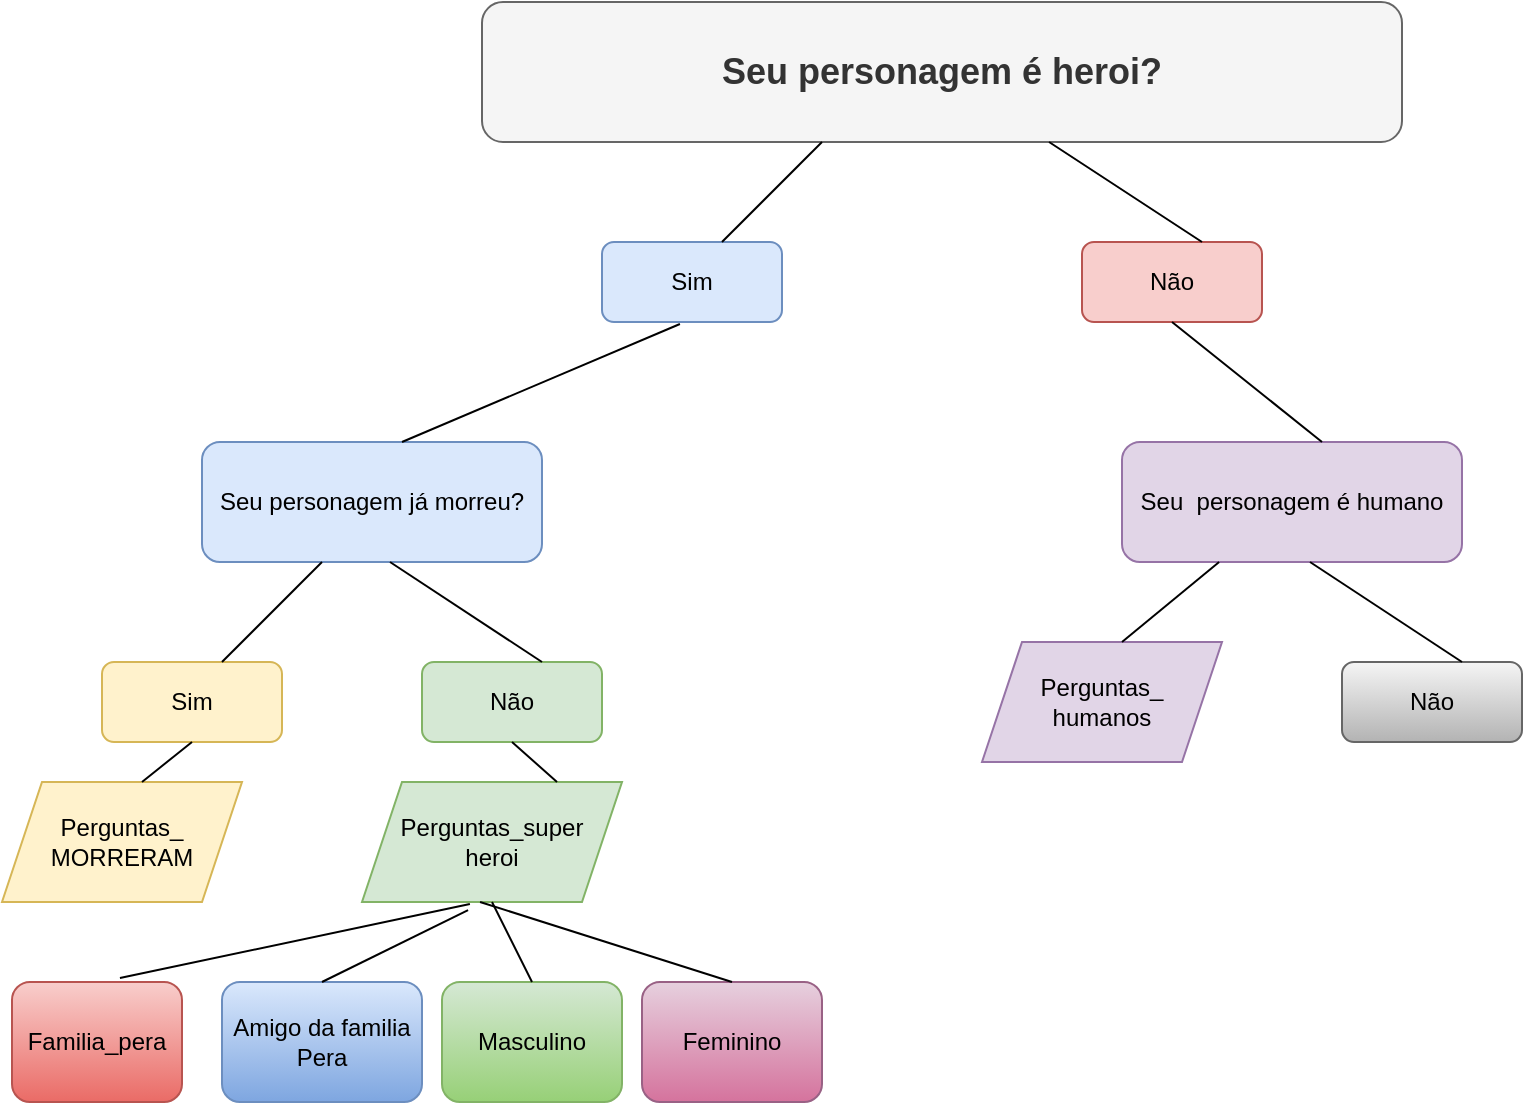 <mxfile version="22.1.11" type="device">
  <diagram name="Page-1" id="yB_QhblmSE4UEMxLMI4U">
    <mxGraphModel dx="1093" dy="620" grid="1" gridSize="10" guides="1" tooltips="1" connect="1" arrows="1" fold="1" page="1" pageScale="1" pageWidth="850" pageHeight="1100" math="0" shadow="0">
      <root>
        <mxCell id="0" />
        <mxCell id="1" parent="0" />
        <mxCell id="_iIOO6hCiXQxucpZOUNH-1" value="&lt;b&gt;&lt;font style=&quot;font-size: 18px;&quot;&gt;Seu personagem é heroi?&lt;/font&gt;&lt;/b&gt;" style="rounded=1;whiteSpace=wrap;html=1;fillColor=#f5f5f5;strokeColor=#666666;fontColor=#333333;" vertex="1" parent="1">
          <mxGeometry x="250" y="30" width="460" height="70" as="geometry" />
        </mxCell>
        <mxCell id="_iIOO6hCiXQxucpZOUNH-2" value="Sim" style="rounded=1;whiteSpace=wrap;html=1;fillColor=#dae8fc;strokeColor=#6c8ebf;" vertex="1" parent="1">
          <mxGeometry x="310" y="150" width="90" height="40" as="geometry" />
        </mxCell>
        <mxCell id="_iIOO6hCiXQxucpZOUNH-4" value="" style="endArrow=none;html=1;rounded=0;" edge="1" parent="1">
          <mxGeometry width="50" height="50" relative="1" as="geometry">
            <mxPoint x="370" y="150" as="sourcePoint" />
            <mxPoint x="420" y="100" as="targetPoint" />
          </mxGeometry>
        </mxCell>
        <mxCell id="_iIOO6hCiXQxucpZOUNH-5" value="Não" style="rounded=1;whiteSpace=wrap;html=1;fillColor=#f8cecc;strokeColor=#b85450;" vertex="1" parent="1">
          <mxGeometry x="550" y="150" width="90" height="40" as="geometry" />
        </mxCell>
        <mxCell id="_iIOO6hCiXQxucpZOUNH-6" value="" style="endArrow=none;html=1;rounded=0;" edge="1" parent="1" target="_iIOO6hCiXQxucpZOUNH-1">
          <mxGeometry width="50" height="50" relative="1" as="geometry">
            <mxPoint x="610" y="150" as="sourcePoint" />
            <mxPoint x="660" y="100" as="targetPoint" />
          </mxGeometry>
        </mxCell>
        <mxCell id="_iIOO6hCiXQxucpZOUNH-7" value="Seu personagem já morreu?" style="rounded=1;whiteSpace=wrap;html=1;fillColor=#dae8fc;strokeColor=#6c8ebf;" vertex="1" parent="1">
          <mxGeometry x="110" y="250" width="170" height="60" as="geometry" />
        </mxCell>
        <mxCell id="_iIOO6hCiXQxucpZOUNH-13" value="Sim" style="rounded=1;whiteSpace=wrap;html=1;fillColor=#fff2cc;strokeColor=#d6b656;" vertex="1" parent="1">
          <mxGeometry x="60" y="360" width="90" height="40" as="geometry" />
        </mxCell>
        <mxCell id="_iIOO6hCiXQxucpZOUNH-14" value="" style="endArrow=none;html=1;rounded=0;" edge="1" parent="1">
          <mxGeometry width="50" height="50" relative="1" as="geometry">
            <mxPoint x="120" y="360" as="sourcePoint" />
            <mxPoint x="170" y="310" as="targetPoint" />
          </mxGeometry>
        </mxCell>
        <mxCell id="_iIOO6hCiXQxucpZOUNH-15" value="Não" style="rounded=1;whiteSpace=wrap;html=1;fillColor=#d5e8d4;strokeColor=#82b366;" vertex="1" parent="1">
          <mxGeometry x="220" y="360" width="90" height="40" as="geometry" />
        </mxCell>
        <mxCell id="_iIOO6hCiXQxucpZOUNH-16" value="" style="endArrow=none;html=1;rounded=0;" edge="1" parent="1">
          <mxGeometry width="50" height="50" relative="1" as="geometry">
            <mxPoint x="280" y="360" as="sourcePoint" />
            <mxPoint x="204" y="310" as="targetPoint" />
          </mxGeometry>
        </mxCell>
        <mxCell id="_iIOO6hCiXQxucpZOUNH-18" value="" style="endArrow=none;html=1;rounded=0;entryX=0.433;entryY=1.025;entryDx=0;entryDy=0;entryPerimeter=0;" edge="1" parent="1" target="_iIOO6hCiXQxucpZOUNH-2">
          <mxGeometry width="50" height="50" relative="1" as="geometry">
            <mxPoint x="210" y="250" as="sourcePoint" />
            <mxPoint x="290" y="200" as="targetPoint" />
          </mxGeometry>
        </mxCell>
        <mxCell id="_iIOO6hCiXQxucpZOUNH-19" value="Seu&amp;nbsp; personagem é humano" style="rounded=1;whiteSpace=wrap;html=1;fillColor=#e1d5e7;strokeColor=#9673a6;" vertex="1" parent="1">
          <mxGeometry x="570" y="250" width="170" height="60" as="geometry" />
        </mxCell>
        <mxCell id="_iIOO6hCiXQxucpZOUNH-22" value="Não" style="rounded=1;whiteSpace=wrap;html=1;fillColor=#f5f5f5;strokeColor=#666666;gradientColor=#b3b3b3;" vertex="1" parent="1">
          <mxGeometry x="680" y="360" width="90" height="40" as="geometry" />
        </mxCell>
        <mxCell id="_iIOO6hCiXQxucpZOUNH-23" value="" style="endArrow=none;html=1;rounded=0;" edge="1" parent="1">
          <mxGeometry width="50" height="50" relative="1" as="geometry">
            <mxPoint x="740" y="360" as="sourcePoint" />
            <mxPoint x="664" y="310" as="targetPoint" />
          </mxGeometry>
        </mxCell>
        <mxCell id="_iIOO6hCiXQxucpZOUNH-24" value="" style="endArrow=none;html=1;rounded=0;entryX=0.5;entryY=1;entryDx=0;entryDy=0;" edge="1" parent="1" target="_iIOO6hCiXQxucpZOUNH-5">
          <mxGeometry width="50" height="50" relative="1" as="geometry">
            <mxPoint x="670" y="250" as="sourcePoint" />
            <mxPoint x="809" y="191" as="targetPoint" />
          </mxGeometry>
        </mxCell>
        <mxCell id="_iIOO6hCiXQxucpZOUNH-25" value="Perguntas_&lt;br&gt;MORRERAM" style="shape=parallelogram;perimeter=parallelogramPerimeter;whiteSpace=wrap;html=1;fixedSize=1;fillColor=#fff2cc;strokeColor=#d6b656;" vertex="1" parent="1">
          <mxGeometry x="10" y="420" width="120" height="60" as="geometry" />
        </mxCell>
        <mxCell id="_iIOO6hCiXQxucpZOUNH-26" value="Perguntas_super&lt;br&gt;heroi" style="shape=parallelogram;perimeter=parallelogramPerimeter;whiteSpace=wrap;html=1;fixedSize=1;fillColor=#d5e8d4;strokeColor=#82b366;" vertex="1" parent="1">
          <mxGeometry x="190" y="420" width="130" height="60" as="geometry" />
        </mxCell>
        <mxCell id="_iIOO6hCiXQxucpZOUNH-27" value="" style="endArrow=none;html=1;rounded=0;entryX=0.5;entryY=1;entryDx=0;entryDy=0;" edge="1" parent="1" target="_iIOO6hCiXQxucpZOUNH-13">
          <mxGeometry width="50" height="50" relative="1" as="geometry">
            <mxPoint x="80" y="420" as="sourcePoint" />
            <mxPoint x="130" y="370" as="targetPoint" />
          </mxGeometry>
        </mxCell>
        <mxCell id="_iIOO6hCiXQxucpZOUNH-29" value="" style="endArrow=none;html=1;rounded=0;entryX=0.5;entryY=1;entryDx=0;entryDy=0;exitX=0.75;exitY=0;exitDx=0;exitDy=0;" edge="1" parent="1" source="_iIOO6hCiXQxucpZOUNH-26" target="_iIOO6hCiXQxucpZOUNH-15">
          <mxGeometry width="50" height="50" relative="1" as="geometry">
            <mxPoint x="90" y="430" as="sourcePoint" />
            <mxPoint x="115" y="410" as="targetPoint" />
          </mxGeometry>
        </mxCell>
        <mxCell id="_iIOO6hCiXQxucpZOUNH-44" value="Perguntas_&lt;br&gt;humanos" style="shape=parallelogram;perimeter=parallelogramPerimeter;whiteSpace=wrap;html=1;fixedSize=1;fillColor=#e1d5e7;strokeColor=#9673a6;" vertex="1" parent="1">
          <mxGeometry x="500" y="350" width="120" height="60" as="geometry" />
        </mxCell>
        <mxCell id="_iIOO6hCiXQxucpZOUNH-45" value="" style="endArrow=none;html=1;rounded=0;" edge="1" parent="1" target="_iIOO6hCiXQxucpZOUNH-19">
          <mxGeometry width="50" height="50" relative="1" as="geometry">
            <mxPoint x="570" y="350" as="sourcePoint" />
            <mxPoint x="595" y="330" as="targetPoint" />
          </mxGeometry>
        </mxCell>
        <mxCell id="_iIOO6hCiXQxucpZOUNH-50" value="Familia_pera" style="rounded=1;whiteSpace=wrap;html=1;fillColor=#f8cecc;strokeColor=#b85450;gradientColor=#ea6b66;" vertex="1" parent="1">
          <mxGeometry x="15" y="520" width="85" height="60" as="geometry" />
        </mxCell>
        <mxCell id="_iIOO6hCiXQxucpZOUNH-51" value="Masculino" style="rounded=1;whiteSpace=wrap;html=1;fillColor=#d5e8d4;gradientColor=#97d077;strokeColor=#82b366;" vertex="1" parent="1">
          <mxGeometry x="230" y="520" width="90" height="60" as="geometry" />
        </mxCell>
        <mxCell id="_iIOO6hCiXQxucpZOUNH-52" value="Amigo da familia&lt;br&gt;Pera" style="rounded=1;whiteSpace=wrap;html=1;fillColor=#dae8fc;gradientColor=#7ea6e0;strokeColor=#6c8ebf;" vertex="1" parent="1">
          <mxGeometry x="120" y="520" width="100" height="60" as="geometry" />
        </mxCell>
        <mxCell id="_iIOO6hCiXQxucpZOUNH-53" value="Feminino" style="rounded=1;whiteSpace=wrap;html=1;fillColor=#e6d0de;gradientColor=#d5739d;strokeColor=#996185;" vertex="1" parent="1">
          <mxGeometry x="330" y="520" width="90" height="60" as="geometry" />
        </mxCell>
        <mxCell id="_iIOO6hCiXQxucpZOUNH-54" value="" style="endArrow=none;html=1;rounded=0;exitX=0.635;exitY=-0.033;exitDx=0;exitDy=0;exitPerimeter=0;entryX=0.415;entryY=1.017;entryDx=0;entryDy=0;entryPerimeter=0;" edge="1" parent="1" source="_iIOO6hCiXQxucpZOUNH-50" target="_iIOO6hCiXQxucpZOUNH-26">
          <mxGeometry width="50" height="50" relative="1" as="geometry">
            <mxPoint x="250" y="520" as="sourcePoint" />
            <mxPoint x="240" y="480" as="targetPoint" />
          </mxGeometry>
        </mxCell>
        <mxCell id="_iIOO6hCiXQxucpZOUNH-55" value="" style="endArrow=none;html=1;rounded=0;exitX=0.5;exitY=0;exitDx=0;exitDy=0;entryX=0.408;entryY=1.067;entryDx=0;entryDy=0;entryPerimeter=0;" edge="1" parent="1" source="_iIOO6hCiXQxucpZOUNH-52" target="_iIOO6hCiXQxucpZOUNH-26">
          <mxGeometry width="50" height="50" relative="1" as="geometry">
            <mxPoint x="79" y="528" as="sourcePoint" />
            <mxPoint x="254" y="491" as="targetPoint" />
          </mxGeometry>
        </mxCell>
        <mxCell id="_iIOO6hCiXQxucpZOUNH-56" value="" style="endArrow=none;html=1;rounded=0;exitX=0.5;exitY=0;exitDx=0;exitDy=0;entryX=0.5;entryY=1;entryDx=0;entryDy=0;" edge="1" parent="1" source="_iIOO6hCiXQxucpZOUNH-51" target="_iIOO6hCiXQxucpZOUNH-26">
          <mxGeometry width="50" height="50" relative="1" as="geometry">
            <mxPoint x="89" y="538" as="sourcePoint" />
            <mxPoint x="264" y="501" as="targetPoint" />
          </mxGeometry>
        </mxCell>
        <mxCell id="_iIOO6hCiXQxucpZOUNH-57" value="" style="endArrow=none;html=1;rounded=0;exitX=0.5;exitY=0;exitDx=0;exitDy=0;entryX=0.454;entryY=1;entryDx=0;entryDy=0;entryPerimeter=0;" edge="1" parent="1" source="_iIOO6hCiXQxucpZOUNH-53" target="_iIOO6hCiXQxucpZOUNH-26">
          <mxGeometry width="50" height="50" relative="1" as="geometry">
            <mxPoint x="99" y="548" as="sourcePoint" />
            <mxPoint x="274" y="511" as="targetPoint" />
          </mxGeometry>
        </mxCell>
      </root>
    </mxGraphModel>
  </diagram>
</mxfile>
